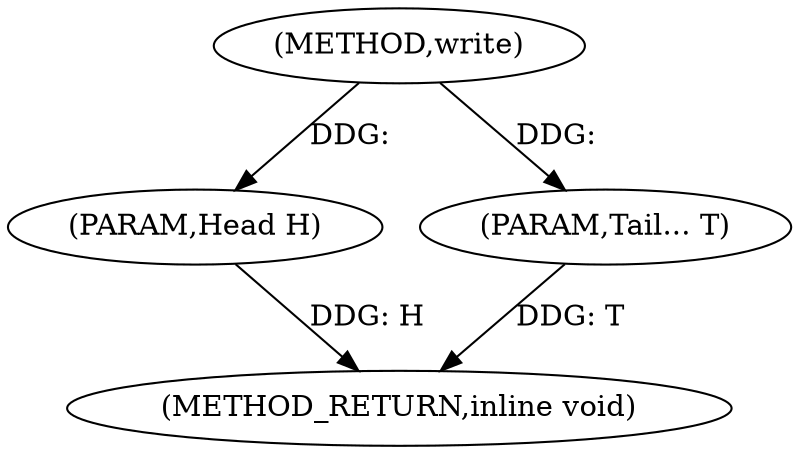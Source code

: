 digraph "write" {  
"1000500" [label = "(METHOD,write)" ]
"1000504" [label = "(METHOD_RETURN,inline void)" ]
"1000501" [label = "(PARAM,Head H)" ]
"1000502" [label = "(PARAM,Tail... T)" ]
  "1000501" -> "1000504"  [ label = "DDG: H"] 
  "1000502" -> "1000504"  [ label = "DDG: T"] 
  "1000500" -> "1000501"  [ label = "DDG: "] 
  "1000500" -> "1000502"  [ label = "DDG: "] 
}
